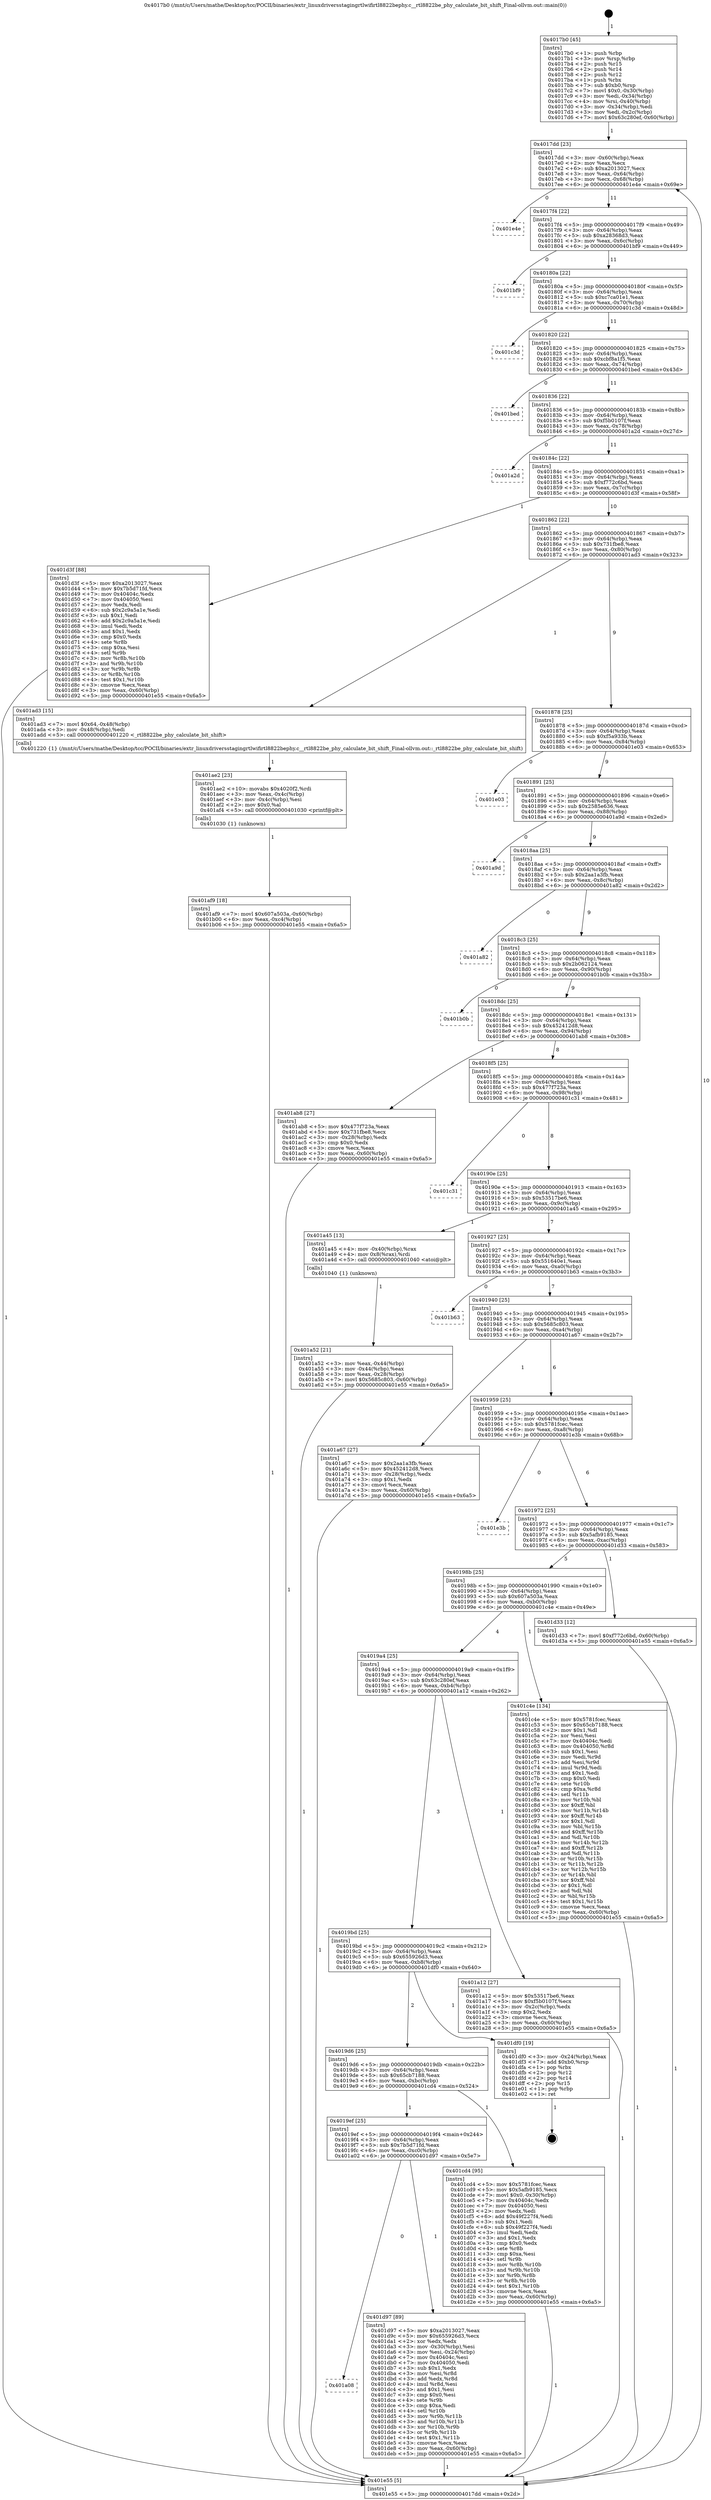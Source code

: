digraph "0x4017b0" {
  label = "0x4017b0 (/mnt/c/Users/mathe/Desktop/tcc/POCII/binaries/extr_linuxdriversstagingrtlwifirtl8822bephy.c__rtl8822be_phy_calculate_bit_shift_Final-ollvm.out::main(0))"
  labelloc = "t"
  node[shape=record]

  Entry [label="",width=0.3,height=0.3,shape=circle,fillcolor=black,style=filled]
  "0x4017dd" [label="{
     0x4017dd [23]\l
     | [instrs]\l
     &nbsp;&nbsp;0x4017dd \<+3\>: mov -0x60(%rbp),%eax\l
     &nbsp;&nbsp;0x4017e0 \<+2\>: mov %eax,%ecx\l
     &nbsp;&nbsp;0x4017e2 \<+6\>: sub $0xa2013027,%ecx\l
     &nbsp;&nbsp;0x4017e8 \<+3\>: mov %eax,-0x64(%rbp)\l
     &nbsp;&nbsp;0x4017eb \<+3\>: mov %ecx,-0x68(%rbp)\l
     &nbsp;&nbsp;0x4017ee \<+6\>: je 0000000000401e4e \<main+0x69e\>\l
  }"]
  "0x401e4e" [label="{
     0x401e4e\l
  }", style=dashed]
  "0x4017f4" [label="{
     0x4017f4 [22]\l
     | [instrs]\l
     &nbsp;&nbsp;0x4017f4 \<+5\>: jmp 00000000004017f9 \<main+0x49\>\l
     &nbsp;&nbsp;0x4017f9 \<+3\>: mov -0x64(%rbp),%eax\l
     &nbsp;&nbsp;0x4017fc \<+5\>: sub $0xa28368d3,%eax\l
     &nbsp;&nbsp;0x401801 \<+3\>: mov %eax,-0x6c(%rbp)\l
     &nbsp;&nbsp;0x401804 \<+6\>: je 0000000000401bf9 \<main+0x449\>\l
  }"]
  Exit [label="",width=0.3,height=0.3,shape=circle,fillcolor=black,style=filled,peripheries=2]
  "0x401bf9" [label="{
     0x401bf9\l
  }", style=dashed]
  "0x40180a" [label="{
     0x40180a [22]\l
     | [instrs]\l
     &nbsp;&nbsp;0x40180a \<+5\>: jmp 000000000040180f \<main+0x5f\>\l
     &nbsp;&nbsp;0x40180f \<+3\>: mov -0x64(%rbp),%eax\l
     &nbsp;&nbsp;0x401812 \<+5\>: sub $0xc7ca01e1,%eax\l
     &nbsp;&nbsp;0x401817 \<+3\>: mov %eax,-0x70(%rbp)\l
     &nbsp;&nbsp;0x40181a \<+6\>: je 0000000000401c3d \<main+0x48d\>\l
  }"]
  "0x401a08" [label="{
     0x401a08\l
  }", style=dashed]
  "0x401c3d" [label="{
     0x401c3d\l
  }", style=dashed]
  "0x401820" [label="{
     0x401820 [22]\l
     | [instrs]\l
     &nbsp;&nbsp;0x401820 \<+5\>: jmp 0000000000401825 \<main+0x75\>\l
     &nbsp;&nbsp;0x401825 \<+3\>: mov -0x64(%rbp),%eax\l
     &nbsp;&nbsp;0x401828 \<+5\>: sub $0xcbf8a1f5,%eax\l
     &nbsp;&nbsp;0x40182d \<+3\>: mov %eax,-0x74(%rbp)\l
     &nbsp;&nbsp;0x401830 \<+6\>: je 0000000000401bed \<main+0x43d\>\l
  }"]
  "0x401d97" [label="{
     0x401d97 [89]\l
     | [instrs]\l
     &nbsp;&nbsp;0x401d97 \<+5\>: mov $0xa2013027,%eax\l
     &nbsp;&nbsp;0x401d9c \<+5\>: mov $0x655926d3,%ecx\l
     &nbsp;&nbsp;0x401da1 \<+2\>: xor %edx,%edx\l
     &nbsp;&nbsp;0x401da3 \<+3\>: mov -0x30(%rbp),%esi\l
     &nbsp;&nbsp;0x401da6 \<+3\>: mov %esi,-0x24(%rbp)\l
     &nbsp;&nbsp;0x401da9 \<+7\>: mov 0x40404c,%esi\l
     &nbsp;&nbsp;0x401db0 \<+7\>: mov 0x404050,%edi\l
     &nbsp;&nbsp;0x401db7 \<+3\>: sub $0x1,%edx\l
     &nbsp;&nbsp;0x401dba \<+3\>: mov %esi,%r8d\l
     &nbsp;&nbsp;0x401dbd \<+3\>: add %edx,%r8d\l
     &nbsp;&nbsp;0x401dc0 \<+4\>: imul %r8d,%esi\l
     &nbsp;&nbsp;0x401dc4 \<+3\>: and $0x1,%esi\l
     &nbsp;&nbsp;0x401dc7 \<+3\>: cmp $0x0,%esi\l
     &nbsp;&nbsp;0x401dca \<+4\>: sete %r9b\l
     &nbsp;&nbsp;0x401dce \<+3\>: cmp $0xa,%edi\l
     &nbsp;&nbsp;0x401dd1 \<+4\>: setl %r10b\l
     &nbsp;&nbsp;0x401dd5 \<+3\>: mov %r9b,%r11b\l
     &nbsp;&nbsp;0x401dd8 \<+3\>: and %r10b,%r11b\l
     &nbsp;&nbsp;0x401ddb \<+3\>: xor %r10b,%r9b\l
     &nbsp;&nbsp;0x401dde \<+3\>: or %r9b,%r11b\l
     &nbsp;&nbsp;0x401de1 \<+4\>: test $0x1,%r11b\l
     &nbsp;&nbsp;0x401de5 \<+3\>: cmovne %ecx,%eax\l
     &nbsp;&nbsp;0x401de8 \<+3\>: mov %eax,-0x60(%rbp)\l
     &nbsp;&nbsp;0x401deb \<+5\>: jmp 0000000000401e55 \<main+0x6a5\>\l
  }"]
  "0x401bed" [label="{
     0x401bed\l
  }", style=dashed]
  "0x401836" [label="{
     0x401836 [22]\l
     | [instrs]\l
     &nbsp;&nbsp;0x401836 \<+5\>: jmp 000000000040183b \<main+0x8b\>\l
     &nbsp;&nbsp;0x40183b \<+3\>: mov -0x64(%rbp),%eax\l
     &nbsp;&nbsp;0x40183e \<+5\>: sub $0xf5b0107f,%eax\l
     &nbsp;&nbsp;0x401843 \<+3\>: mov %eax,-0x78(%rbp)\l
     &nbsp;&nbsp;0x401846 \<+6\>: je 0000000000401a2d \<main+0x27d\>\l
  }"]
  "0x4019ef" [label="{
     0x4019ef [25]\l
     | [instrs]\l
     &nbsp;&nbsp;0x4019ef \<+5\>: jmp 00000000004019f4 \<main+0x244\>\l
     &nbsp;&nbsp;0x4019f4 \<+3\>: mov -0x64(%rbp),%eax\l
     &nbsp;&nbsp;0x4019f7 \<+5\>: sub $0x7b5d71fd,%eax\l
     &nbsp;&nbsp;0x4019fc \<+6\>: mov %eax,-0xc0(%rbp)\l
     &nbsp;&nbsp;0x401a02 \<+6\>: je 0000000000401d97 \<main+0x5e7\>\l
  }"]
  "0x401a2d" [label="{
     0x401a2d\l
  }", style=dashed]
  "0x40184c" [label="{
     0x40184c [22]\l
     | [instrs]\l
     &nbsp;&nbsp;0x40184c \<+5\>: jmp 0000000000401851 \<main+0xa1\>\l
     &nbsp;&nbsp;0x401851 \<+3\>: mov -0x64(%rbp),%eax\l
     &nbsp;&nbsp;0x401854 \<+5\>: sub $0xf772c6bd,%eax\l
     &nbsp;&nbsp;0x401859 \<+3\>: mov %eax,-0x7c(%rbp)\l
     &nbsp;&nbsp;0x40185c \<+6\>: je 0000000000401d3f \<main+0x58f\>\l
  }"]
  "0x401cd4" [label="{
     0x401cd4 [95]\l
     | [instrs]\l
     &nbsp;&nbsp;0x401cd4 \<+5\>: mov $0x5781fcec,%eax\l
     &nbsp;&nbsp;0x401cd9 \<+5\>: mov $0x5afb9185,%ecx\l
     &nbsp;&nbsp;0x401cde \<+7\>: movl $0x0,-0x30(%rbp)\l
     &nbsp;&nbsp;0x401ce5 \<+7\>: mov 0x40404c,%edx\l
     &nbsp;&nbsp;0x401cec \<+7\>: mov 0x404050,%esi\l
     &nbsp;&nbsp;0x401cf3 \<+2\>: mov %edx,%edi\l
     &nbsp;&nbsp;0x401cf5 \<+6\>: add $0x49f227f4,%edi\l
     &nbsp;&nbsp;0x401cfb \<+3\>: sub $0x1,%edi\l
     &nbsp;&nbsp;0x401cfe \<+6\>: sub $0x49f227f4,%edi\l
     &nbsp;&nbsp;0x401d04 \<+3\>: imul %edi,%edx\l
     &nbsp;&nbsp;0x401d07 \<+3\>: and $0x1,%edx\l
     &nbsp;&nbsp;0x401d0a \<+3\>: cmp $0x0,%edx\l
     &nbsp;&nbsp;0x401d0d \<+4\>: sete %r8b\l
     &nbsp;&nbsp;0x401d11 \<+3\>: cmp $0xa,%esi\l
     &nbsp;&nbsp;0x401d14 \<+4\>: setl %r9b\l
     &nbsp;&nbsp;0x401d18 \<+3\>: mov %r8b,%r10b\l
     &nbsp;&nbsp;0x401d1b \<+3\>: and %r9b,%r10b\l
     &nbsp;&nbsp;0x401d1e \<+3\>: xor %r9b,%r8b\l
     &nbsp;&nbsp;0x401d21 \<+3\>: or %r8b,%r10b\l
     &nbsp;&nbsp;0x401d24 \<+4\>: test $0x1,%r10b\l
     &nbsp;&nbsp;0x401d28 \<+3\>: cmovne %ecx,%eax\l
     &nbsp;&nbsp;0x401d2b \<+3\>: mov %eax,-0x60(%rbp)\l
     &nbsp;&nbsp;0x401d2e \<+5\>: jmp 0000000000401e55 \<main+0x6a5\>\l
  }"]
  "0x401d3f" [label="{
     0x401d3f [88]\l
     | [instrs]\l
     &nbsp;&nbsp;0x401d3f \<+5\>: mov $0xa2013027,%eax\l
     &nbsp;&nbsp;0x401d44 \<+5\>: mov $0x7b5d71fd,%ecx\l
     &nbsp;&nbsp;0x401d49 \<+7\>: mov 0x40404c,%edx\l
     &nbsp;&nbsp;0x401d50 \<+7\>: mov 0x404050,%esi\l
     &nbsp;&nbsp;0x401d57 \<+2\>: mov %edx,%edi\l
     &nbsp;&nbsp;0x401d59 \<+6\>: sub $0x2c9a5a1e,%edi\l
     &nbsp;&nbsp;0x401d5f \<+3\>: sub $0x1,%edi\l
     &nbsp;&nbsp;0x401d62 \<+6\>: add $0x2c9a5a1e,%edi\l
     &nbsp;&nbsp;0x401d68 \<+3\>: imul %edi,%edx\l
     &nbsp;&nbsp;0x401d6b \<+3\>: and $0x1,%edx\l
     &nbsp;&nbsp;0x401d6e \<+3\>: cmp $0x0,%edx\l
     &nbsp;&nbsp;0x401d71 \<+4\>: sete %r8b\l
     &nbsp;&nbsp;0x401d75 \<+3\>: cmp $0xa,%esi\l
     &nbsp;&nbsp;0x401d78 \<+4\>: setl %r9b\l
     &nbsp;&nbsp;0x401d7c \<+3\>: mov %r8b,%r10b\l
     &nbsp;&nbsp;0x401d7f \<+3\>: and %r9b,%r10b\l
     &nbsp;&nbsp;0x401d82 \<+3\>: xor %r9b,%r8b\l
     &nbsp;&nbsp;0x401d85 \<+3\>: or %r8b,%r10b\l
     &nbsp;&nbsp;0x401d88 \<+4\>: test $0x1,%r10b\l
     &nbsp;&nbsp;0x401d8c \<+3\>: cmovne %ecx,%eax\l
     &nbsp;&nbsp;0x401d8f \<+3\>: mov %eax,-0x60(%rbp)\l
     &nbsp;&nbsp;0x401d92 \<+5\>: jmp 0000000000401e55 \<main+0x6a5\>\l
  }"]
  "0x401862" [label="{
     0x401862 [22]\l
     | [instrs]\l
     &nbsp;&nbsp;0x401862 \<+5\>: jmp 0000000000401867 \<main+0xb7\>\l
     &nbsp;&nbsp;0x401867 \<+3\>: mov -0x64(%rbp),%eax\l
     &nbsp;&nbsp;0x40186a \<+5\>: sub $0x731fbe8,%eax\l
     &nbsp;&nbsp;0x40186f \<+3\>: mov %eax,-0x80(%rbp)\l
     &nbsp;&nbsp;0x401872 \<+6\>: je 0000000000401ad3 \<main+0x323\>\l
  }"]
  "0x4019d6" [label="{
     0x4019d6 [25]\l
     | [instrs]\l
     &nbsp;&nbsp;0x4019d6 \<+5\>: jmp 00000000004019db \<main+0x22b\>\l
     &nbsp;&nbsp;0x4019db \<+3\>: mov -0x64(%rbp),%eax\l
     &nbsp;&nbsp;0x4019de \<+5\>: sub $0x65cb7188,%eax\l
     &nbsp;&nbsp;0x4019e3 \<+6\>: mov %eax,-0xbc(%rbp)\l
     &nbsp;&nbsp;0x4019e9 \<+6\>: je 0000000000401cd4 \<main+0x524\>\l
  }"]
  "0x401ad3" [label="{
     0x401ad3 [15]\l
     | [instrs]\l
     &nbsp;&nbsp;0x401ad3 \<+7\>: movl $0x64,-0x48(%rbp)\l
     &nbsp;&nbsp;0x401ada \<+3\>: mov -0x48(%rbp),%edi\l
     &nbsp;&nbsp;0x401add \<+5\>: call 0000000000401220 \<_rtl8822be_phy_calculate_bit_shift\>\l
     | [calls]\l
     &nbsp;&nbsp;0x401220 \{1\} (/mnt/c/Users/mathe/Desktop/tcc/POCII/binaries/extr_linuxdriversstagingrtlwifirtl8822bephy.c__rtl8822be_phy_calculate_bit_shift_Final-ollvm.out::_rtl8822be_phy_calculate_bit_shift)\l
  }"]
  "0x401878" [label="{
     0x401878 [25]\l
     | [instrs]\l
     &nbsp;&nbsp;0x401878 \<+5\>: jmp 000000000040187d \<main+0xcd\>\l
     &nbsp;&nbsp;0x40187d \<+3\>: mov -0x64(%rbp),%eax\l
     &nbsp;&nbsp;0x401880 \<+5\>: sub $0xf5a933b,%eax\l
     &nbsp;&nbsp;0x401885 \<+6\>: mov %eax,-0x84(%rbp)\l
     &nbsp;&nbsp;0x40188b \<+6\>: je 0000000000401e03 \<main+0x653\>\l
  }"]
  "0x401df0" [label="{
     0x401df0 [19]\l
     | [instrs]\l
     &nbsp;&nbsp;0x401df0 \<+3\>: mov -0x24(%rbp),%eax\l
     &nbsp;&nbsp;0x401df3 \<+7\>: add $0xb0,%rsp\l
     &nbsp;&nbsp;0x401dfa \<+1\>: pop %rbx\l
     &nbsp;&nbsp;0x401dfb \<+2\>: pop %r12\l
     &nbsp;&nbsp;0x401dfd \<+2\>: pop %r14\l
     &nbsp;&nbsp;0x401dff \<+2\>: pop %r15\l
     &nbsp;&nbsp;0x401e01 \<+1\>: pop %rbp\l
     &nbsp;&nbsp;0x401e02 \<+1\>: ret\l
  }"]
  "0x401e03" [label="{
     0x401e03\l
  }", style=dashed]
  "0x401891" [label="{
     0x401891 [25]\l
     | [instrs]\l
     &nbsp;&nbsp;0x401891 \<+5\>: jmp 0000000000401896 \<main+0xe6\>\l
     &nbsp;&nbsp;0x401896 \<+3\>: mov -0x64(%rbp),%eax\l
     &nbsp;&nbsp;0x401899 \<+5\>: sub $0x2585e636,%eax\l
     &nbsp;&nbsp;0x40189e \<+6\>: mov %eax,-0x88(%rbp)\l
     &nbsp;&nbsp;0x4018a4 \<+6\>: je 0000000000401a9d \<main+0x2ed\>\l
  }"]
  "0x401af9" [label="{
     0x401af9 [18]\l
     | [instrs]\l
     &nbsp;&nbsp;0x401af9 \<+7\>: movl $0x607a503a,-0x60(%rbp)\l
     &nbsp;&nbsp;0x401b00 \<+6\>: mov %eax,-0xc4(%rbp)\l
     &nbsp;&nbsp;0x401b06 \<+5\>: jmp 0000000000401e55 \<main+0x6a5\>\l
  }"]
  "0x401a9d" [label="{
     0x401a9d\l
  }", style=dashed]
  "0x4018aa" [label="{
     0x4018aa [25]\l
     | [instrs]\l
     &nbsp;&nbsp;0x4018aa \<+5\>: jmp 00000000004018af \<main+0xff\>\l
     &nbsp;&nbsp;0x4018af \<+3\>: mov -0x64(%rbp),%eax\l
     &nbsp;&nbsp;0x4018b2 \<+5\>: sub $0x2aa1a3fb,%eax\l
     &nbsp;&nbsp;0x4018b7 \<+6\>: mov %eax,-0x8c(%rbp)\l
     &nbsp;&nbsp;0x4018bd \<+6\>: je 0000000000401a82 \<main+0x2d2\>\l
  }"]
  "0x401ae2" [label="{
     0x401ae2 [23]\l
     | [instrs]\l
     &nbsp;&nbsp;0x401ae2 \<+10\>: movabs $0x4020f2,%rdi\l
     &nbsp;&nbsp;0x401aec \<+3\>: mov %eax,-0x4c(%rbp)\l
     &nbsp;&nbsp;0x401aef \<+3\>: mov -0x4c(%rbp),%esi\l
     &nbsp;&nbsp;0x401af2 \<+2\>: mov $0x0,%al\l
     &nbsp;&nbsp;0x401af4 \<+5\>: call 0000000000401030 \<printf@plt\>\l
     | [calls]\l
     &nbsp;&nbsp;0x401030 \{1\} (unknown)\l
  }"]
  "0x401a82" [label="{
     0x401a82\l
  }", style=dashed]
  "0x4018c3" [label="{
     0x4018c3 [25]\l
     | [instrs]\l
     &nbsp;&nbsp;0x4018c3 \<+5\>: jmp 00000000004018c8 \<main+0x118\>\l
     &nbsp;&nbsp;0x4018c8 \<+3\>: mov -0x64(%rbp),%eax\l
     &nbsp;&nbsp;0x4018cb \<+5\>: sub $0x2b062124,%eax\l
     &nbsp;&nbsp;0x4018d0 \<+6\>: mov %eax,-0x90(%rbp)\l
     &nbsp;&nbsp;0x4018d6 \<+6\>: je 0000000000401b0b \<main+0x35b\>\l
  }"]
  "0x401a52" [label="{
     0x401a52 [21]\l
     | [instrs]\l
     &nbsp;&nbsp;0x401a52 \<+3\>: mov %eax,-0x44(%rbp)\l
     &nbsp;&nbsp;0x401a55 \<+3\>: mov -0x44(%rbp),%eax\l
     &nbsp;&nbsp;0x401a58 \<+3\>: mov %eax,-0x28(%rbp)\l
     &nbsp;&nbsp;0x401a5b \<+7\>: movl $0x5685c803,-0x60(%rbp)\l
     &nbsp;&nbsp;0x401a62 \<+5\>: jmp 0000000000401e55 \<main+0x6a5\>\l
  }"]
  "0x401b0b" [label="{
     0x401b0b\l
  }", style=dashed]
  "0x4018dc" [label="{
     0x4018dc [25]\l
     | [instrs]\l
     &nbsp;&nbsp;0x4018dc \<+5\>: jmp 00000000004018e1 \<main+0x131\>\l
     &nbsp;&nbsp;0x4018e1 \<+3\>: mov -0x64(%rbp),%eax\l
     &nbsp;&nbsp;0x4018e4 \<+5\>: sub $0x452412d8,%eax\l
     &nbsp;&nbsp;0x4018e9 \<+6\>: mov %eax,-0x94(%rbp)\l
     &nbsp;&nbsp;0x4018ef \<+6\>: je 0000000000401ab8 \<main+0x308\>\l
  }"]
  "0x4017b0" [label="{
     0x4017b0 [45]\l
     | [instrs]\l
     &nbsp;&nbsp;0x4017b0 \<+1\>: push %rbp\l
     &nbsp;&nbsp;0x4017b1 \<+3\>: mov %rsp,%rbp\l
     &nbsp;&nbsp;0x4017b4 \<+2\>: push %r15\l
     &nbsp;&nbsp;0x4017b6 \<+2\>: push %r14\l
     &nbsp;&nbsp;0x4017b8 \<+2\>: push %r12\l
     &nbsp;&nbsp;0x4017ba \<+1\>: push %rbx\l
     &nbsp;&nbsp;0x4017bb \<+7\>: sub $0xb0,%rsp\l
     &nbsp;&nbsp;0x4017c2 \<+7\>: movl $0x0,-0x30(%rbp)\l
     &nbsp;&nbsp;0x4017c9 \<+3\>: mov %edi,-0x34(%rbp)\l
     &nbsp;&nbsp;0x4017cc \<+4\>: mov %rsi,-0x40(%rbp)\l
     &nbsp;&nbsp;0x4017d0 \<+3\>: mov -0x34(%rbp),%edi\l
     &nbsp;&nbsp;0x4017d3 \<+3\>: mov %edi,-0x2c(%rbp)\l
     &nbsp;&nbsp;0x4017d6 \<+7\>: movl $0x63c280ef,-0x60(%rbp)\l
  }"]
  "0x401ab8" [label="{
     0x401ab8 [27]\l
     | [instrs]\l
     &nbsp;&nbsp;0x401ab8 \<+5\>: mov $0x477f723a,%eax\l
     &nbsp;&nbsp;0x401abd \<+5\>: mov $0x731fbe8,%ecx\l
     &nbsp;&nbsp;0x401ac2 \<+3\>: mov -0x28(%rbp),%edx\l
     &nbsp;&nbsp;0x401ac5 \<+3\>: cmp $0x0,%edx\l
     &nbsp;&nbsp;0x401ac8 \<+3\>: cmove %ecx,%eax\l
     &nbsp;&nbsp;0x401acb \<+3\>: mov %eax,-0x60(%rbp)\l
     &nbsp;&nbsp;0x401ace \<+5\>: jmp 0000000000401e55 \<main+0x6a5\>\l
  }"]
  "0x4018f5" [label="{
     0x4018f5 [25]\l
     | [instrs]\l
     &nbsp;&nbsp;0x4018f5 \<+5\>: jmp 00000000004018fa \<main+0x14a\>\l
     &nbsp;&nbsp;0x4018fa \<+3\>: mov -0x64(%rbp),%eax\l
     &nbsp;&nbsp;0x4018fd \<+5\>: sub $0x477f723a,%eax\l
     &nbsp;&nbsp;0x401902 \<+6\>: mov %eax,-0x98(%rbp)\l
     &nbsp;&nbsp;0x401908 \<+6\>: je 0000000000401c31 \<main+0x481\>\l
  }"]
  "0x401e55" [label="{
     0x401e55 [5]\l
     | [instrs]\l
     &nbsp;&nbsp;0x401e55 \<+5\>: jmp 00000000004017dd \<main+0x2d\>\l
  }"]
  "0x401c31" [label="{
     0x401c31\l
  }", style=dashed]
  "0x40190e" [label="{
     0x40190e [25]\l
     | [instrs]\l
     &nbsp;&nbsp;0x40190e \<+5\>: jmp 0000000000401913 \<main+0x163\>\l
     &nbsp;&nbsp;0x401913 \<+3\>: mov -0x64(%rbp),%eax\l
     &nbsp;&nbsp;0x401916 \<+5\>: sub $0x53517be6,%eax\l
     &nbsp;&nbsp;0x40191b \<+6\>: mov %eax,-0x9c(%rbp)\l
     &nbsp;&nbsp;0x401921 \<+6\>: je 0000000000401a45 \<main+0x295\>\l
  }"]
  "0x4019bd" [label="{
     0x4019bd [25]\l
     | [instrs]\l
     &nbsp;&nbsp;0x4019bd \<+5\>: jmp 00000000004019c2 \<main+0x212\>\l
     &nbsp;&nbsp;0x4019c2 \<+3\>: mov -0x64(%rbp),%eax\l
     &nbsp;&nbsp;0x4019c5 \<+5\>: sub $0x655926d3,%eax\l
     &nbsp;&nbsp;0x4019ca \<+6\>: mov %eax,-0xb8(%rbp)\l
     &nbsp;&nbsp;0x4019d0 \<+6\>: je 0000000000401df0 \<main+0x640\>\l
  }"]
  "0x401a45" [label="{
     0x401a45 [13]\l
     | [instrs]\l
     &nbsp;&nbsp;0x401a45 \<+4\>: mov -0x40(%rbp),%rax\l
     &nbsp;&nbsp;0x401a49 \<+4\>: mov 0x8(%rax),%rdi\l
     &nbsp;&nbsp;0x401a4d \<+5\>: call 0000000000401040 \<atoi@plt\>\l
     | [calls]\l
     &nbsp;&nbsp;0x401040 \{1\} (unknown)\l
  }"]
  "0x401927" [label="{
     0x401927 [25]\l
     | [instrs]\l
     &nbsp;&nbsp;0x401927 \<+5\>: jmp 000000000040192c \<main+0x17c\>\l
     &nbsp;&nbsp;0x40192c \<+3\>: mov -0x64(%rbp),%eax\l
     &nbsp;&nbsp;0x40192f \<+5\>: sub $0x551640e1,%eax\l
     &nbsp;&nbsp;0x401934 \<+6\>: mov %eax,-0xa0(%rbp)\l
     &nbsp;&nbsp;0x40193a \<+6\>: je 0000000000401b63 \<main+0x3b3\>\l
  }"]
  "0x401a12" [label="{
     0x401a12 [27]\l
     | [instrs]\l
     &nbsp;&nbsp;0x401a12 \<+5\>: mov $0x53517be6,%eax\l
     &nbsp;&nbsp;0x401a17 \<+5\>: mov $0xf5b0107f,%ecx\l
     &nbsp;&nbsp;0x401a1c \<+3\>: mov -0x2c(%rbp),%edx\l
     &nbsp;&nbsp;0x401a1f \<+3\>: cmp $0x2,%edx\l
     &nbsp;&nbsp;0x401a22 \<+3\>: cmovne %ecx,%eax\l
     &nbsp;&nbsp;0x401a25 \<+3\>: mov %eax,-0x60(%rbp)\l
     &nbsp;&nbsp;0x401a28 \<+5\>: jmp 0000000000401e55 \<main+0x6a5\>\l
  }"]
  "0x401b63" [label="{
     0x401b63\l
  }", style=dashed]
  "0x401940" [label="{
     0x401940 [25]\l
     | [instrs]\l
     &nbsp;&nbsp;0x401940 \<+5\>: jmp 0000000000401945 \<main+0x195\>\l
     &nbsp;&nbsp;0x401945 \<+3\>: mov -0x64(%rbp),%eax\l
     &nbsp;&nbsp;0x401948 \<+5\>: sub $0x5685c803,%eax\l
     &nbsp;&nbsp;0x40194d \<+6\>: mov %eax,-0xa4(%rbp)\l
     &nbsp;&nbsp;0x401953 \<+6\>: je 0000000000401a67 \<main+0x2b7\>\l
  }"]
  "0x4019a4" [label="{
     0x4019a4 [25]\l
     | [instrs]\l
     &nbsp;&nbsp;0x4019a4 \<+5\>: jmp 00000000004019a9 \<main+0x1f9\>\l
     &nbsp;&nbsp;0x4019a9 \<+3\>: mov -0x64(%rbp),%eax\l
     &nbsp;&nbsp;0x4019ac \<+5\>: sub $0x63c280ef,%eax\l
     &nbsp;&nbsp;0x4019b1 \<+6\>: mov %eax,-0xb4(%rbp)\l
     &nbsp;&nbsp;0x4019b7 \<+6\>: je 0000000000401a12 \<main+0x262\>\l
  }"]
  "0x401a67" [label="{
     0x401a67 [27]\l
     | [instrs]\l
     &nbsp;&nbsp;0x401a67 \<+5\>: mov $0x2aa1a3fb,%eax\l
     &nbsp;&nbsp;0x401a6c \<+5\>: mov $0x452412d8,%ecx\l
     &nbsp;&nbsp;0x401a71 \<+3\>: mov -0x28(%rbp),%edx\l
     &nbsp;&nbsp;0x401a74 \<+3\>: cmp $0x1,%edx\l
     &nbsp;&nbsp;0x401a77 \<+3\>: cmovl %ecx,%eax\l
     &nbsp;&nbsp;0x401a7a \<+3\>: mov %eax,-0x60(%rbp)\l
     &nbsp;&nbsp;0x401a7d \<+5\>: jmp 0000000000401e55 \<main+0x6a5\>\l
  }"]
  "0x401959" [label="{
     0x401959 [25]\l
     | [instrs]\l
     &nbsp;&nbsp;0x401959 \<+5\>: jmp 000000000040195e \<main+0x1ae\>\l
     &nbsp;&nbsp;0x40195e \<+3\>: mov -0x64(%rbp),%eax\l
     &nbsp;&nbsp;0x401961 \<+5\>: sub $0x5781fcec,%eax\l
     &nbsp;&nbsp;0x401966 \<+6\>: mov %eax,-0xa8(%rbp)\l
     &nbsp;&nbsp;0x40196c \<+6\>: je 0000000000401e3b \<main+0x68b\>\l
  }"]
  "0x401c4e" [label="{
     0x401c4e [134]\l
     | [instrs]\l
     &nbsp;&nbsp;0x401c4e \<+5\>: mov $0x5781fcec,%eax\l
     &nbsp;&nbsp;0x401c53 \<+5\>: mov $0x65cb7188,%ecx\l
     &nbsp;&nbsp;0x401c58 \<+2\>: mov $0x1,%dl\l
     &nbsp;&nbsp;0x401c5a \<+2\>: xor %esi,%esi\l
     &nbsp;&nbsp;0x401c5c \<+7\>: mov 0x40404c,%edi\l
     &nbsp;&nbsp;0x401c63 \<+8\>: mov 0x404050,%r8d\l
     &nbsp;&nbsp;0x401c6b \<+3\>: sub $0x1,%esi\l
     &nbsp;&nbsp;0x401c6e \<+3\>: mov %edi,%r9d\l
     &nbsp;&nbsp;0x401c71 \<+3\>: add %esi,%r9d\l
     &nbsp;&nbsp;0x401c74 \<+4\>: imul %r9d,%edi\l
     &nbsp;&nbsp;0x401c78 \<+3\>: and $0x1,%edi\l
     &nbsp;&nbsp;0x401c7b \<+3\>: cmp $0x0,%edi\l
     &nbsp;&nbsp;0x401c7e \<+4\>: sete %r10b\l
     &nbsp;&nbsp;0x401c82 \<+4\>: cmp $0xa,%r8d\l
     &nbsp;&nbsp;0x401c86 \<+4\>: setl %r11b\l
     &nbsp;&nbsp;0x401c8a \<+3\>: mov %r10b,%bl\l
     &nbsp;&nbsp;0x401c8d \<+3\>: xor $0xff,%bl\l
     &nbsp;&nbsp;0x401c90 \<+3\>: mov %r11b,%r14b\l
     &nbsp;&nbsp;0x401c93 \<+4\>: xor $0xff,%r14b\l
     &nbsp;&nbsp;0x401c97 \<+3\>: xor $0x1,%dl\l
     &nbsp;&nbsp;0x401c9a \<+3\>: mov %bl,%r15b\l
     &nbsp;&nbsp;0x401c9d \<+4\>: and $0xff,%r15b\l
     &nbsp;&nbsp;0x401ca1 \<+3\>: and %dl,%r10b\l
     &nbsp;&nbsp;0x401ca4 \<+3\>: mov %r14b,%r12b\l
     &nbsp;&nbsp;0x401ca7 \<+4\>: and $0xff,%r12b\l
     &nbsp;&nbsp;0x401cab \<+3\>: and %dl,%r11b\l
     &nbsp;&nbsp;0x401cae \<+3\>: or %r10b,%r15b\l
     &nbsp;&nbsp;0x401cb1 \<+3\>: or %r11b,%r12b\l
     &nbsp;&nbsp;0x401cb4 \<+3\>: xor %r12b,%r15b\l
     &nbsp;&nbsp;0x401cb7 \<+3\>: or %r14b,%bl\l
     &nbsp;&nbsp;0x401cba \<+3\>: xor $0xff,%bl\l
     &nbsp;&nbsp;0x401cbd \<+3\>: or $0x1,%dl\l
     &nbsp;&nbsp;0x401cc0 \<+2\>: and %dl,%bl\l
     &nbsp;&nbsp;0x401cc2 \<+3\>: or %bl,%r15b\l
     &nbsp;&nbsp;0x401cc5 \<+4\>: test $0x1,%r15b\l
     &nbsp;&nbsp;0x401cc9 \<+3\>: cmovne %ecx,%eax\l
     &nbsp;&nbsp;0x401ccc \<+3\>: mov %eax,-0x60(%rbp)\l
     &nbsp;&nbsp;0x401ccf \<+5\>: jmp 0000000000401e55 \<main+0x6a5\>\l
  }"]
  "0x401e3b" [label="{
     0x401e3b\l
  }", style=dashed]
  "0x401972" [label="{
     0x401972 [25]\l
     | [instrs]\l
     &nbsp;&nbsp;0x401972 \<+5\>: jmp 0000000000401977 \<main+0x1c7\>\l
     &nbsp;&nbsp;0x401977 \<+3\>: mov -0x64(%rbp),%eax\l
     &nbsp;&nbsp;0x40197a \<+5\>: sub $0x5afb9185,%eax\l
     &nbsp;&nbsp;0x40197f \<+6\>: mov %eax,-0xac(%rbp)\l
     &nbsp;&nbsp;0x401985 \<+6\>: je 0000000000401d33 \<main+0x583\>\l
  }"]
  "0x40198b" [label="{
     0x40198b [25]\l
     | [instrs]\l
     &nbsp;&nbsp;0x40198b \<+5\>: jmp 0000000000401990 \<main+0x1e0\>\l
     &nbsp;&nbsp;0x401990 \<+3\>: mov -0x64(%rbp),%eax\l
     &nbsp;&nbsp;0x401993 \<+5\>: sub $0x607a503a,%eax\l
     &nbsp;&nbsp;0x401998 \<+6\>: mov %eax,-0xb0(%rbp)\l
     &nbsp;&nbsp;0x40199e \<+6\>: je 0000000000401c4e \<main+0x49e\>\l
  }"]
  "0x401d33" [label="{
     0x401d33 [12]\l
     | [instrs]\l
     &nbsp;&nbsp;0x401d33 \<+7\>: movl $0xf772c6bd,-0x60(%rbp)\l
     &nbsp;&nbsp;0x401d3a \<+5\>: jmp 0000000000401e55 \<main+0x6a5\>\l
  }"]
  Entry -> "0x4017b0" [label=" 1"]
  "0x4017dd" -> "0x401e4e" [label=" 0"]
  "0x4017dd" -> "0x4017f4" [label=" 11"]
  "0x401df0" -> Exit [label=" 1"]
  "0x4017f4" -> "0x401bf9" [label=" 0"]
  "0x4017f4" -> "0x40180a" [label=" 11"]
  "0x401d97" -> "0x401e55" [label=" 1"]
  "0x40180a" -> "0x401c3d" [label=" 0"]
  "0x40180a" -> "0x401820" [label=" 11"]
  "0x4019ef" -> "0x401a08" [label=" 0"]
  "0x401820" -> "0x401bed" [label=" 0"]
  "0x401820" -> "0x401836" [label=" 11"]
  "0x4019ef" -> "0x401d97" [label=" 1"]
  "0x401836" -> "0x401a2d" [label=" 0"]
  "0x401836" -> "0x40184c" [label=" 11"]
  "0x401d3f" -> "0x401e55" [label=" 1"]
  "0x40184c" -> "0x401d3f" [label=" 1"]
  "0x40184c" -> "0x401862" [label=" 10"]
  "0x401d33" -> "0x401e55" [label=" 1"]
  "0x401862" -> "0x401ad3" [label=" 1"]
  "0x401862" -> "0x401878" [label=" 9"]
  "0x4019d6" -> "0x4019ef" [label=" 1"]
  "0x401878" -> "0x401e03" [label=" 0"]
  "0x401878" -> "0x401891" [label=" 9"]
  "0x4019d6" -> "0x401cd4" [label=" 1"]
  "0x401891" -> "0x401a9d" [label=" 0"]
  "0x401891" -> "0x4018aa" [label=" 9"]
  "0x4019bd" -> "0x4019d6" [label=" 2"]
  "0x4018aa" -> "0x401a82" [label=" 0"]
  "0x4018aa" -> "0x4018c3" [label=" 9"]
  "0x4019bd" -> "0x401df0" [label=" 1"]
  "0x4018c3" -> "0x401b0b" [label=" 0"]
  "0x4018c3" -> "0x4018dc" [label=" 9"]
  "0x401cd4" -> "0x401e55" [label=" 1"]
  "0x4018dc" -> "0x401ab8" [label=" 1"]
  "0x4018dc" -> "0x4018f5" [label=" 8"]
  "0x401c4e" -> "0x401e55" [label=" 1"]
  "0x4018f5" -> "0x401c31" [label=" 0"]
  "0x4018f5" -> "0x40190e" [label=" 8"]
  "0x401af9" -> "0x401e55" [label=" 1"]
  "0x40190e" -> "0x401a45" [label=" 1"]
  "0x40190e" -> "0x401927" [label=" 7"]
  "0x401ae2" -> "0x401af9" [label=" 1"]
  "0x401927" -> "0x401b63" [label=" 0"]
  "0x401927" -> "0x401940" [label=" 7"]
  "0x401ad3" -> "0x401ae2" [label=" 1"]
  "0x401940" -> "0x401a67" [label=" 1"]
  "0x401940" -> "0x401959" [label=" 6"]
  "0x401a67" -> "0x401e55" [label=" 1"]
  "0x401959" -> "0x401e3b" [label=" 0"]
  "0x401959" -> "0x401972" [label=" 6"]
  "0x401a52" -> "0x401e55" [label=" 1"]
  "0x401972" -> "0x401d33" [label=" 1"]
  "0x401972" -> "0x40198b" [label=" 5"]
  "0x401a45" -> "0x401a52" [label=" 1"]
  "0x40198b" -> "0x401c4e" [label=" 1"]
  "0x40198b" -> "0x4019a4" [label=" 4"]
  "0x401ab8" -> "0x401e55" [label=" 1"]
  "0x4019a4" -> "0x401a12" [label=" 1"]
  "0x4019a4" -> "0x4019bd" [label=" 3"]
  "0x401a12" -> "0x401e55" [label=" 1"]
  "0x4017b0" -> "0x4017dd" [label=" 1"]
  "0x401e55" -> "0x4017dd" [label=" 10"]
}
